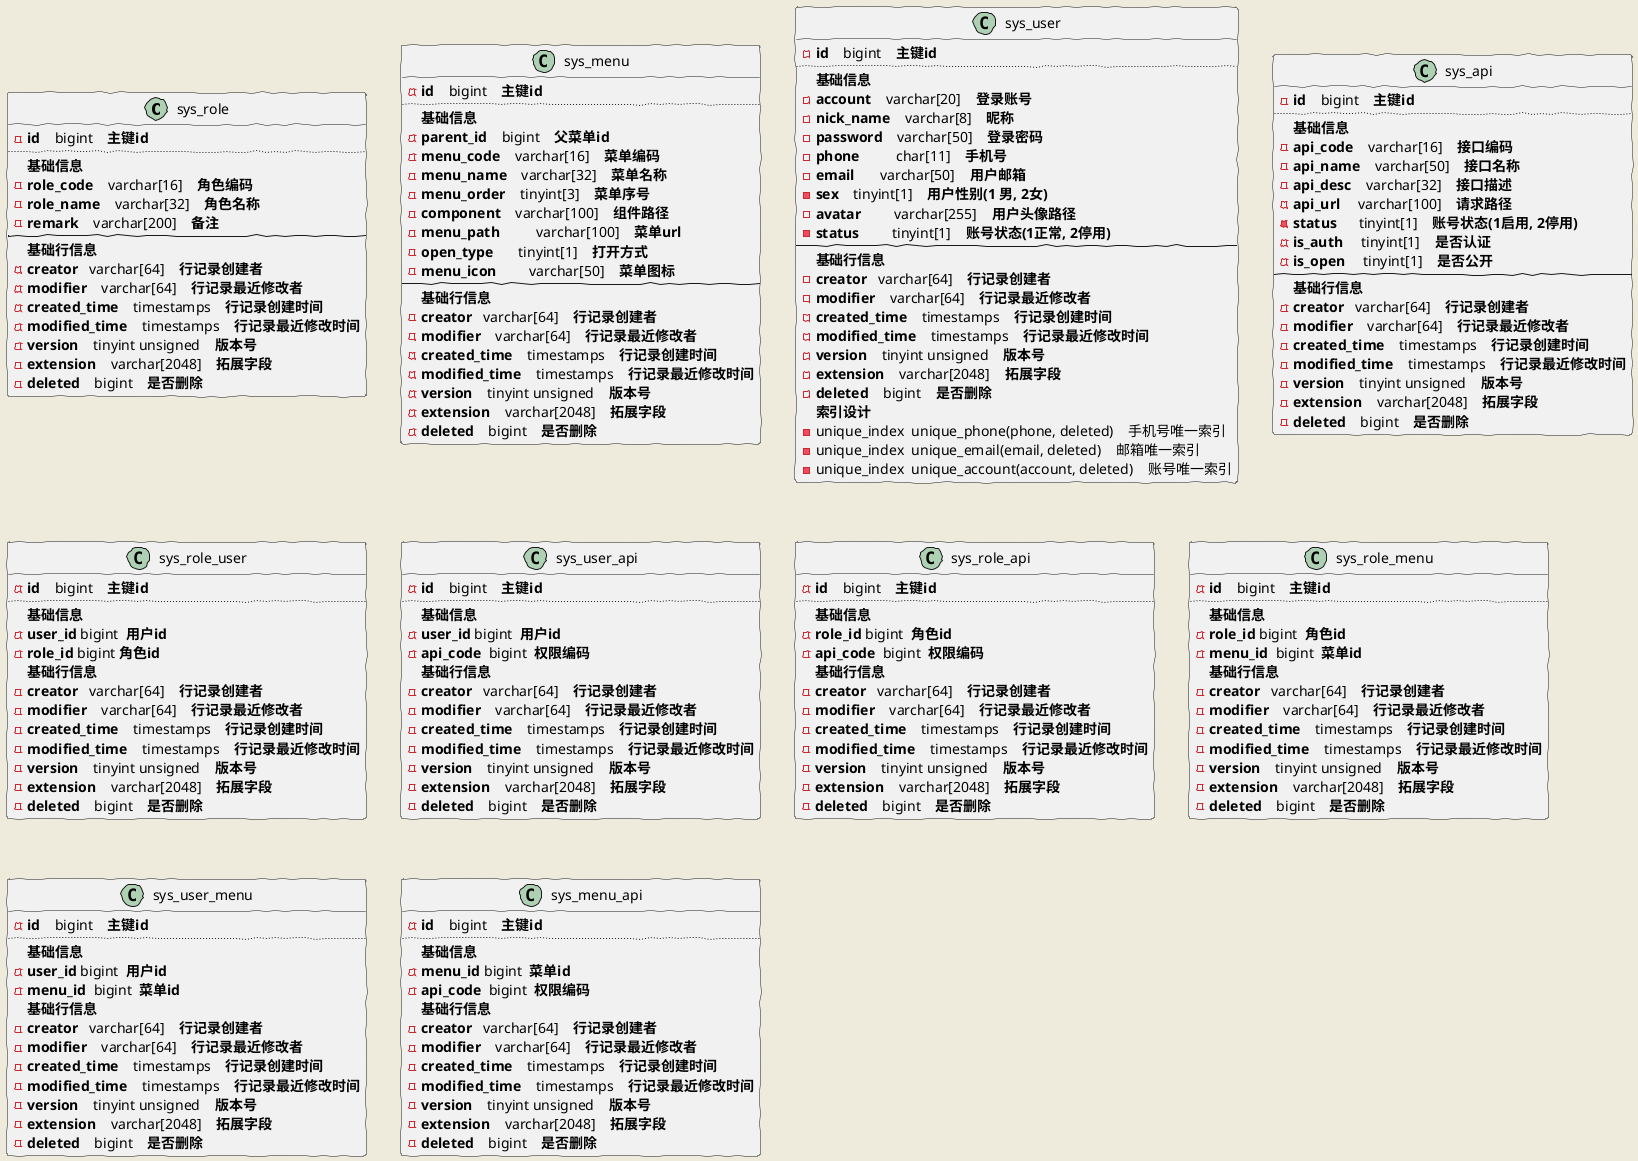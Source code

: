 @startuml
skinparam handwritten true
skinparam backgroundColor #EEEBDC
skinparam actorStyle hollow

class sys_role{
    - **id**    bigint    **主键id**
    ..
     **基础信息**
        - **role_code**    varchar[16]    **角色编码**
        - **role_name**    varchar[32]    **角色名称**
        - **remark**    varchar[200]    **备注**
    --
    **基础行信息**
        - **creator**   varchar[64]    **行记录创建者**
        - **modifier**    varchar[64]    **行记录最近修改者**
        - **created_time**    timestamps    **行记录创建时间**
        - **modified_time**    timestamps    **行记录最近修改时间**
        - **version**    tinyint unsigned    **版本号**
        - **extension**    varchar[2048]    **拓展字段**
        - **deleted**    bigint    **是否删除**
}

class sys_menu {
    - **id**    bigint    **主键id**
    ..
     **基础信息**
        - **parent_id**    bigint    **父菜单id**
        - **menu_code**    varchar[16]    **菜单编码**
        - **menu_name**    varchar[32]    **菜单名称**
        - **menu_order**    tinyint[3]    **菜单序号**
        - **component**    varchar[100]    **组件路径**
        - **menu_path**          varchar[100]    **菜单url**
        - **open_type**       tinyint[1]    **打开方式**
        - **menu_icon**         varchar[50]    **菜单图标**
    --
    **基础行信息**
        - **creator**   varchar[64]    **行记录创建者**
        - **modifier**    varchar[64]    **行记录最近修改者**
        - **created_time**    timestamps    **行记录创建时间**
        - **modified_time**    timestamps    **行记录最近修改时间**
        - **version**    tinyint unsigned    **版本号**
        - **extension**    varchar[2048]    **拓展字段**
        - **deleted**    bigint    **是否删除**
}

class sys_user {
    - **id**    bigint    **主键id**
    ..
     **基础信息**
        - **account**    varchar[20]    **登录账号**
        - **nick_name**    varchar[8]    **昵称**
        - **password**    varchar[50]    **登录密码**
        - **phone**          char[11]    **手机号**
        - **email**       varchar[50]    **用户邮箱**
        - **sex**    tinyint[1]    **用户性别(1 男, 2女)**
        - **avatar**         varchar[255]    **用户头像路径**
        - **status**         tinyint[1]    **账号状态(1正常, 2停用)**
    --
    **基础行信息**
        - **creator**   varchar[64]    **行记录创建者**
        - **modifier**    varchar[64]    **行记录最近修改者**
        - **created_time**    timestamps    **行记录创建时间**
        - **modified_time**    timestamps    **行记录最近修改时间**
        - **version**    tinyint unsigned    **版本号**
        - **extension**    varchar[2048]    **拓展字段**
        - **deleted**    bigint    **是否删除**
    **索引设计**
        - unique_index  unique_phone(phone, deleted)    手机号唯一索引
        - unique_index  unique_email(email, deleted)    邮箱唯一索引
        - unique_index  unique_account(account, deleted)    账号唯一索引
}

class sys_api {
    - **id**    bigint    **主键id**
    ..
     **基础信息**
        - **api_code**    varchar[16]    **接口编码**
        - **api_name**    varchar[50]    **接口名称**
        - **api_desc**    varchar[32]    **接口描述**
        - **api_url**     varchar[100]    **请求路径**
        - **status**      tinyint[1]    **账号状态(1启用, 2停用)**
        - **is_auth**     tinyint[1]    **是否认证**
        - **is_open**     tinyint[1]    **是否公开**
    --
    **基础行信息**
        - **creator**   varchar[64]    **行记录创建者**
        - **modifier**    varchar[64]    **行记录最近修改者**
        - **created_time**    timestamps    **行记录创建时间**
        - **modified_time**    timestamps    **行记录最近修改时间**
        - **version**    tinyint unsigned    **版本号**
        - **extension**    varchar[2048]    **拓展字段**
        - **deleted**    bigint    **是否删除**
}

class sys_role_user {
    - **id**    bigint    **主键id**
    ..
    **基础信息**
        - **user_id** bigint  **用户id**
        - **role_id** bigint **角色id**
    **基础行信息**
        - **creator**   varchar[64]    **行记录创建者**
        - **modifier**    varchar[64]    **行记录最近修改者**
        - **created_time**    timestamps    **行记录创建时间**
        - **modified_time**    timestamps    **行记录最近修改时间**
        - **version**    tinyint unsigned    **版本号**
        - **extension**    varchar[2048]    **拓展字段**
        - **deleted**    bigint    **是否删除**
}

class sys_user_api {
    - **id**    bigint    **主键id**
    ..
    **基础信息**
        - **user_id** bigint  **用户id**
        - **api_code**  bigint  **权限编码**
    **基础行信息**
        - **creator**   varchar[64]    **行记录创建者**
        - **modifier**    varchar[64]    **行记录最近修改者**
        - **created_time**    timestamps    **行记录创建时间**
        - **modified_time**    timestamps    **行记录最近修改时间**
        - **version**    tinyint unsigned    **版本号**
        - **extension**    varchar[2048]    **拓展字段**
        - **deleted**    bigint    **是否删除**
}

class sys_role_api {
    - **id**    bigint    **主键id**
    ..
    **基础信息**
        - **role_id** bigint  **角色id**
        - **api_code**  bigint  **权限编码**
    **基础行信息**
        - **creator**   varchar[64]    **行记录创建者**
        - **modifier**    varchar[64]    **行记录最近修改者**
        - **created_time**    timestamps    **行记录创建时间**
        - **modified_time**    timestamps    **行记录最近修改时间**
        - **version**    tinyint unsigned    **版本号**
        - **extension**    varchar[2048]    **拓展字段**
        - **deleted**    bigint    **是否删除**
}

class sys_role_menu {
    - **id**    bigint    **主键id**
    ..
    **基础信息**
        - **role_id** bigint  **角色id**
        - **menu_id**  bigint  **菜单id**
    **基础行信息**
        - **creator**   varchar[64]    **行记录创建者**
        - **modifier**    varchar[64]    **行记录最近修改者**
        - **created_time**    timestamps    **行记录创建时间**
        - **modified_time**    timestamps    **行记录最近修改时间**
        - **version**    tinyint unsigned    **版本号**
        - **extension**    varchar[2048]    **拓展字段**
        - **deleted**    bigint    **是否删除**
}

class sys_user_menu {
    - **id**    bigint    **主键id**
    ..
    **基础信息**
        - **user_id** bigint  **用户id**
        - **menu_id**  bigint  **菜单id**
    **基础行信息**
        - **creator**   varchar[64]    **行记录创建者**
        - **modifier**    varchar[64]    **行记录最近修改者**
        - **created_time**    timestamps    **行记录创建时间**
        - **modified_time**    timestamps    **行记录最近修改时间**
        - **version**    tinyint unsigned    **版本号**
        - **extension**    varchar[2048]    **拓展字段**
        - **deleted**    bigint    **是否删除**
}

class sys_menu_api {
    - **id**    bigint    **主键id**
    ..
    **基础信息**
        - **menu_id** bigint  **菜单id**
        - **api_code**  bigint  **权限编码**
    **基础行信息**
        - **creator**   varchar[64]    **行记录创建者**
        - **modifier**    varchar[64]    **行记录最近修改者**
        - **created_time**    timestamps    **行记录创建时间**
        - **modified_time**    timestamps    **行记录最近修改时间**
        - **version**    tinyint unsigned    **版本号**
        - **extension**    varchar[2048]    **拓展字段**
        - **deleted**    bigint    **是否删除**
}
@enduml

